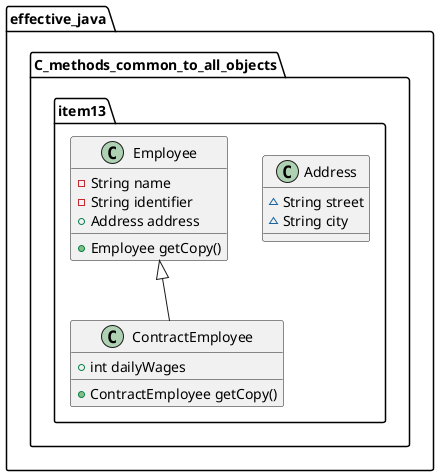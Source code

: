 @startuml
class effective_java.C_methods_common_to_all_objects.item13.ContractEmployee {
+ int dailyWages
+ ContractEmployee getCopy()
}
class effective_java.C_methods_common_to_all_objects.item13.Address {
~ String street
~ String city
}
class effective_java.C_methods_common_to_all_objects.item13.Employee {
- String name
- String identifier
+ Address address
+ Employee getCopy()
}


effective_java.C_methods_common_to_all_objects.item13.Employee <|-- effective_java.C_methods_common_to_all_objects.item13.ContractEmployee
@enduml
